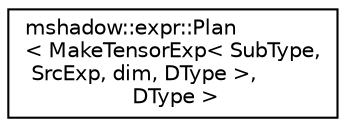 digraph "Graphical Class Hierarchy"
{
 // LATEX_PDF_SIZE
  edge [fontname="Helvetica",fontsize="10",labelfontname="Helvetica",labelfontsize="10"];
  node [fontname="Helvetica",fontsize="10",shape=record];
  rankdir="LR";
  Node0 [label="mshadow::expr::Plan\l\< MakeTensorExp\< SubType,\l SrcExp, dim, DType \>,\l DType \>",height=0.2,width=0.4,color="black", fillcolor="white", style="filled",URL="$structmshadow_1_1expr_1_1Plan_3_01MakeTensorExp_3_01SubType_00_01SrcExp_00_01dim_00_01DType_01_4_00_01DType_01_4.html",tooltip=" "];
}
